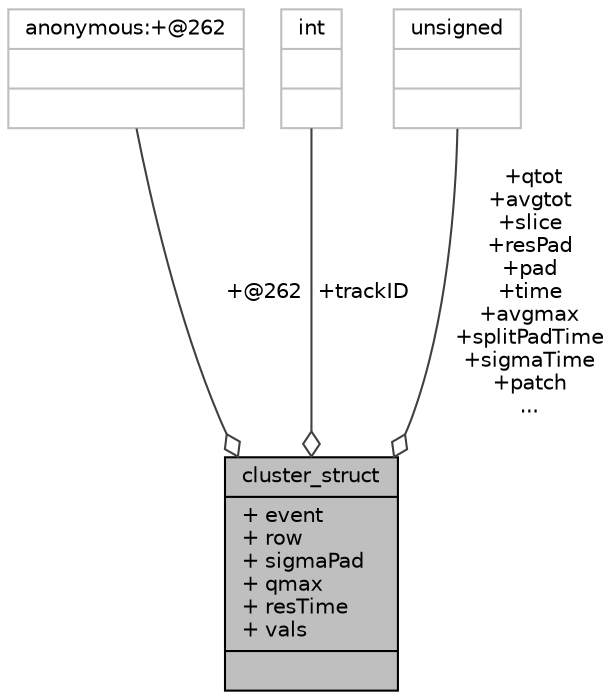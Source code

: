 digraph "cluster_struct"
{
 // INTERACTIVE_SVG=YES
  bgcolor="transparent";
  edge [fontname="Helvetica",fontsize="10",labelfontname="Helvetica",labelfontsize="10"];
  node [fontname="Helvetica",fontsize="10",shape=record];
  Node1 [label="{cluster_struct\n|+ event\l+ row\l+ sigmaPad\l+ qmax\l+ resTime\l+ vals\l|}",height=0.2,width=0.4,color="black", fillcolor="grey75", style="filled", fontcolor="black"];
  Node2 -> Node1 [color="grey25",fontsize="10",style="solid",label=" +@262" ,arrowhead="odiamond",fontname="Helvetica"];
  Node2 [label="{anonymous:+@262\n||}",height=0.2,width=0.4,color="grey75"];
  Node3 -> Node1 [color="grey25",fontsize="10",style="solid",label=" +trackID" ,arrowhead="odiamond",fontname="Helvetica"];
  Node3 [label="{int\n||}",height=0.2,width=0.4,color="grey75"];
  Node4 -> Node1 [color="grey25",fontsize="10",style="solid",label=" +qtot\n+avgtot\n+slice\n+resPad\n+pad\n+time\n+avgmax\n+splitPadTime\n+sigmaTime\n+patch\n..." ,arrowhead="odiamond",fontname="Helvetica"];
  Node4 [label="{unsigned\n||}",height=0.2,width=0.4,color="grey75"];
}
